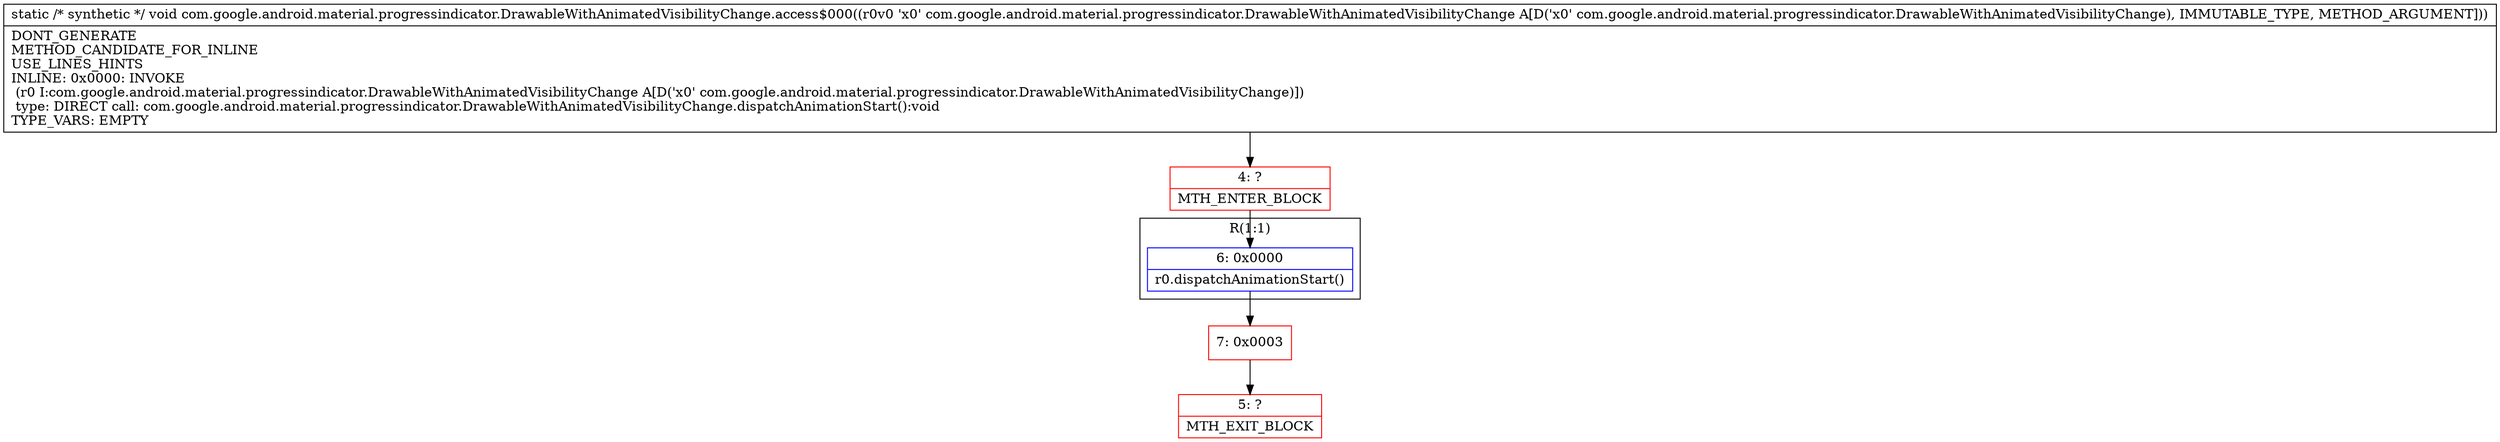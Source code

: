 digraph "CFG forcom.google.android.material.progressindicator.DrawableWithAnimatedVisibilityChange.access$000(Lcom\/google\/android\/material\/progressindicator\/DrawableWithAnimatedVisibilityChange;)V" {
subgraph cluster_Region_1208854179 {
label = "R(1:1)";
node [shape=record,color=blue];
Node_6 [shape=record,label="{6\:\ 0x0000|r0.dispatchAnimationStart()\l}"];
}
Node_4 [shape=record,color=red,label="{4\:\ ?|MTH_ENTER_BLOCK\l}"];
Node_7 [shape=record,color=red,label="{7\:\ 0x0003}"];
Node_5 [shape=record,color=red,label="{5\:\ ?|MTH_EXIT_BLOCK\l}"];
MethodNode[shape=record,label="{static \/* synthetic *\/ void com.google.android.material.progressindicator.DrawableWithAnimatedVisibilityChange.access$000((r0v0 'x0' com.google.android.material.progressindicator.DrawableWithAnimatedVisibilityChange A[D('x0' com.google.android.material.progressindicator.DrawableWithAnimatedVisibilityChange), IMMUTABLE_TYPE, METHOD_ARGUMENT]))  | DONT_GENERATE\lMETHOD_CANDIDATE_FOR_INLINE\lUSE_LINES_HINTS\lINLINE: 0x0000: INVOKE  \l  (r0 I:com.google.android.material.progressindicator.DrawableWithAnimatedVisibilityChange A[D('x0' com.google.android.material.progressindicator.DrawableWithAnimatedVisibilityChange)])\l type: DIRECT call: com.google.android.material.progressindicator.DrawableWithAnimatedVisibilityChange.dispatchAnimationStart():void\lTYPE_VARS: EMPTY\l}"];
MethodNode -> Node_4;Node_6 -> Node_7;
Node_4 -> Node_6;
Node_7 -> Node_5;
}

